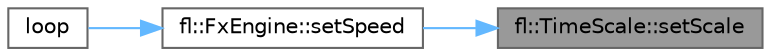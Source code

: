 digraph "fl::TimeScale::setScale"
{
 // LATEX_PDF_SIZE
  bgcolor="transparent";
  edge [fontname=Helvetica,fontsize=10,labelfontname=Helvetica,labelfontsize=10];
  node [fontname=Helvetica,fontsize=10,shape=box,height=0.2,width=0.4];
  rankdir="RL";
  Node1 [id="Node000001",label="fl::TimeScale::setScale",height=0.2,width=0.4,color="gray40", fillcolor="grey60", style="filled", fontcolor="black",tooltip=" "];
  Node1 -> Node2 [id="edge1_Node000001_Node000002",dir="back",color="steelblue1",style="solid",tooltip=" "];
  Node2 [id="Node000002",label="fl::FxEngine::setSpeed",height=0.2,width=0.4,color="grey40", fillcolor="white", style="filled",URL="$d4/d60/classfl_1_1_fx_engine.html#a2c54519d9eb20c6ecd3e1ce0fda02136",tooltip="Sets the speed of the fx engine, which will impact the speed of all effects."];
  Node2 -> Node3 [id="edge2_Node000002_Node000003",dir="back",color="steelblue1",style="solid",tooltip=" "];
  Node3 [id="Node000003",label="loop",height=0.2,width=0.4,color="grey40", fillcolor="white", style="filled",URL="$dd/d96/_fx_animartrix_8ino.html#afe461d27b9c48d5921c00d521181f12f",tooltip=" "];
}
